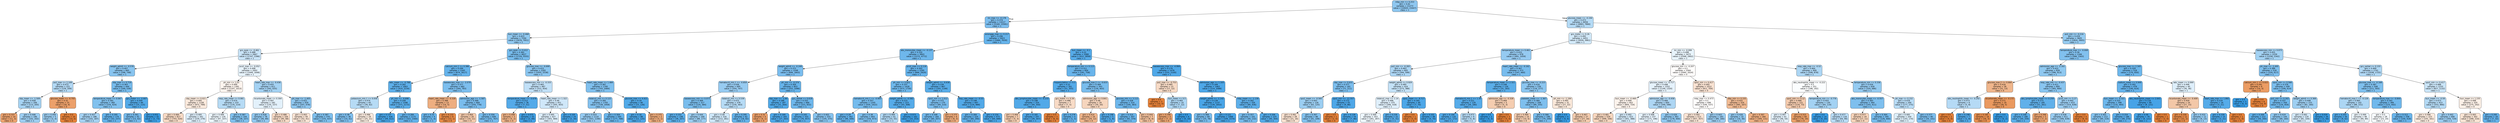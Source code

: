 digraph Tree {
node [shape=box, style="filled, rounded", color="black", fontname="helvetica"] ;
edge [fontname="helvetica"] ;
0 [label="mbp_min <= 0.253\ngini = 0.42\nsamples = 21273\nvalue = [10043, 23447]\nclass = 1", fillcolor="#8ec7f0"] ;
1 [label="inr_max <= -0.178\ngini = 0.374\nsamples = 13217\nvalue = [5160, 15581]\nclass = 1", fillcolor="#7bbdee"] ;
0 -> 1 [labeldistance=2.5, labelangle=45, headlabel="True"] ;
2 [label="bun_mean <= -0.468\ngini = 0.423\nsamples = 7294\nvalue = [3476, 7951]\nclass = 1", fillcolor="#90c8f0"] ;
1 -> 2 ;
3 [label="gcs_eyes <= -0.461\ngini = 0.488\nsamples = 2667\nvalue = [1747, 2396]\nclass = 1", fillcolor="#c9e4f8"] ;
2 -> 3 ;
4 [label="weight_admit <= -0.576\ngini = 0.407\nsamples = 665\nvalue = [298, 748]\nclass = 1", fillcolor="#88c4ef"] ;
3 -> 4 ;
5 [label="po2_max <= 2.109\ngini = 0.472\nsamples = 221\nvalue = [129, 209]\nclass = 1", fillcolor="#b3d9f5"] ;
4 -> 5 ;
6 [label="sbp_mean <= -1.509\ngini = 0.458\nsamples = 206\nvalue = [113, 205]\nclass = 1", fillcolor="#a6d3f3"] ;
5 -> 6 ;
7 [label="gini = 0.337\nsamples = 10\nvalue = [11, 3]\nclass = 0", fillcolor="#eca36f"] ;
6 -> 7 ;
8 [label="gini = 0.446\nsamples = 196\nvalue = [102, 202]\nclass = 1", fillcolor="#9dcef2"] ;
6 -> 8 ;
9 [label="glucose_mean <= -0.755\ngini = 0.32\nsamples = 15\nvalue = [16, 4]\nclass = 0", fillcolor="#eca06a"] ;
5 -> 9 ;
10 [label="gini = 0.444\nsamples = 5\nvalue = [2, 4]\nclass = 1", fillcolor="#9ccef2"] ;
9 -> 10 ;
11 [label="gini = 0.0\nsamples = 10\nvalue = [14, 0]\nclass = 0", fillcolor="#e58139"] ;
9 -> 11 ;
12 [label="sbp_max <= 0.719\ngini = 0.363\nsamples = 444\nvalue = [169, 539]\nclass = 1", fillcolor="#77bced"] ;
4 -> 12 ;
13 [label="temperature_mean <= 0.067\ngini = 0.391\nsamples = 360\nvalue = [154, 424]\nclass = 1", fillcolor="#81c1ee"] ;
12 -> 13 ;
14 [label="gini = 0.457\nsamples = 186\nvalue = [102, 187]\nclass = 1", fillcolor="#a5d2f3"] ;
13 -> 14 ;
15 [label="gini = 0.295\nsamples = 174\nvalue = [52, 237]\nclass = 1", fillcolor="#64b3eb"] ;
13 -> 15 ;
16 [label="gcs_motor <= -2.007\ngini = 0.204\nsamples = 84\nvalue = [15, 115]\nclass = 1", fillcolor="#53aae8"] ;
12 -> 16 ;
17 [label="gini = 0.361\nsamples = 42\nvalue = [13, 42]\nclass = 1", fillcolor="#76bbed"] ;
16 -> 17 ;
18 [label="gini = 0.052\nsamples = 42\nvalue = [2, 73]\nclass = 1", fillcolor="#3ea0e6"] ;
16 -> 18 ;
19 [label="pco2_max <= -0.052\ngini = 0.498\nsamples = 2002\nvalue = [1449, 1648]\nclass = 1", fillcolor="#e7f3fc"] ;
3 -> 19 ;
20 [label="ph_min <= 1.03\ngini = 0.499\nsamples = 1391\nvalue = [1107, 1013]\nclass = 0", fillcolor="#fdf4ee"] ;
19 -> 20 ;
21 [label="sbp_mean <= 0.021\ngini = 0.495\nsamples = 1158\nvalue = [972, 799]\nclass = 0", fillcolor="#fae9dc"] ;
20 -> 21 ;
22 [label="gini = 0.484\nsamples = 817\nvalue = [743, 520]\nclass = 0", fillcolor="#f7d9c4"] ;
21 -> 22 ;
23 [label="gini = 0.495\nsamples = 341\nvalue = [229, 279]\nclass = 1", fillcolor="#dcedfa"] ;
21 -> 23 ;
24 [label="resp_rate_mean <= 0.081\ngini = 0.474\nsamples = 233\nvalue = [135, 214]\nclass = 1", fillcolor="#b6dbf5"] ;
20 -> 24 ;
25 [label="gini = 0.499\nsamples = 129\nvalue = [97, 107]\nclass = 1", fillcolor="#ecf6fd"] ;
24 -> 25 ;
26 [label="gini = 0.387\nsamples = 104\nvalue = [38, 107]\nclass = 1", fillcolor="#7fc0ee"] ;
24 -> 26 ;
27 [label="heart_rate_max <= -0.436\ngini = 0.455\nsamples = 611\nvalue = [342, 635]\nclass = 1", fillcolor="#a4d2f3"] ;
19 -> 27 ;
28 [label="bicarbonate_mean <= 0.304\ngini = 0.497\nsamples = 182\nvalue = [135, 157]\nclass = 1", fillcolor="#e3f1fb"] ;
27 -> 28 ;
29 [label="gini = 0.428\nsamples = 78\nvalue = [40, 89]\nclass = 1", fillcolor="#92c9f1"] ;
28 -> 29 ;
30 [label="gini = 0.486\nsamples = 104\nvalue = [95, 68]\nclass = 0", fillcolor="#f8dbc7"] ;
28 -> 30 ;
31 [label="ph_max <= -1.405\ngini = 0.422\nsamples = 429\nvalue = [207, 478]\nclass = 1", fillcolor="#8fc7f0"] ;
27 -> 31 ;
32 [label="gini = 0.493\nsamples = 59\nvalue = [52, 41]\nclass = 0", fillcolor="#fae4d5"] ;
31 -> 32 ;
33 [label="gini = 0.387\nsamples = 370\nvalue = [155, 437]\nclass = 1", fillcolor="#7fc0ee"] ;
31 -> 33 ;
34 [label="gcs_eyes <= 0.412\ngini = 0.362\nsamples = 4627\nvalue = [1729, 5555]\nclass = 1", fillcolor="#77bced"] ;
2 -> 34 ;
35 [label="calcium_min.1 <= 0.386\ngini = 0.299\nsamples = 2345\nvalue = [674, 3017]\nclass = 1", fillcolor="#65b3eb"] ;
34 -> 35 ;
36 [label="wbc_mean <= -0.788\ngini = 0.262\nsamples = 1663\nvalue = [410, 2234]\nclass = 1", fillcolor="#5dafea"] ;
35 -> 36 ;
37 [label="potassium_min.1 <= 0.056\ngini = 0.474\nsamples = 65\nvalue = [39, 62]\nclass = 1", fillcolor="#b6dbf5"] ;
36 -> 37 ;
38 [label="gini = 0.38\nsamples = 36\nvalue = [14, 41]\nclass = 1", fillcolor="#7dbeee"] ;
37 -> 38 ;
39 [label="gini = 0.496\nsamples = 29\nvalue = [25, 21]\nclass = 0", fillcolor="#fbebdf"] ;
37 -> 39 ;
40 [label="ph_min <= -0.698\ngini = 0.249\nsamples = 1598\nvalue = [371, 2172]\nclass = 1", fillcolor="#5baee9"] ;
36 -> 40 ;
41 [label="gini = 0.137\nsamples = 426\nvalue = [49, 612]\nclass = 1", fillcolor="#49a5e7"] ;
40 -> 41 ;
42 [label="gini = 0.284\nsamples = 1172\nvalue = [322, 1560]\nclass = 1", fillcolor="#62b1ea"] ;
40 -> 42 ;
43 [label="baseexcess_max <= -2.079\ngini = 0.377\nsamples = 682\nvalue = [264, 783]\nclass = 1", fillcolor="#7cbeee"] ;
35 -> 43 ;
44 [label="heart_rate_mean <= -0.328\ngini = 0.388\nsamples = 13\nvalue = [14, 5]\nclass = 0", fillcolor="#eeae80"] ;
43 -> 44 ;
45 [label="gini = 0.32\nsamples = 4\nvalue = [1, 4]\nclass = 1", fillcolor="#6ab6ec"] ;
44 -> 45 ;
46 [label="gini = 0.133\nsamples = 9\nvalue = [13, 1]\nclass = 0", fillcolor="#e78b48"] ;
44 -> 46 ;
47 [label="admission_age <= -1.587\ngini = 0.368\nsamples = 669\nvalue = [250, 778]\nclass = 1", fillcolor="#79bced"] ;
43 -> 47 ;
48 [label="gini = 0.464\nsamples = 20\nvalue = [19, 11]\nclass = 0", fillcolor="#f4caac"] ;
47 -> 48 ;
49 [label="gini = 0.356\nsamples = 649\nvalue = [231, 767]\nclass = 1", fillcolor="#75bbed"] ;
47 -> 49 ;
50 [label="glucose_max <= -0.699\ngini = 0.415\nsamples = 2282\nvalue = [1055, 2538]\nclass = 1", fillcolor="#8bc6f0"] ;
34 -> 50 ;
51 [label="baseexcess_min <= -0.333\ngini = 0.483\nsamples = 487\nvalue = [312, 454]\nclass = 1", fillcolor="#c1e0f7"] ;
50 -> 51 ;
52 [label="temperature_mean <= -0.678\ngini = 0.212\nsamples = 36\nvalue = [7, 51]\nclass = 1", fillcolor="#54aae9"] ;
51 -> 52 ;
53 [label="gini = 0.408\nsamples = 3\nvalue = [5, 2]\nclass = 0", fillcolor="#efb388"] ;
52 -> 53 ;
54 [label="gini = 0.075\nsamples = 33\nvalue = [2, 49]\nclass = 1", fillcolor="#41a1e6"] ;
52 -> 54 ;
55 [label="heart_rate_mean <= 1.322\ngini = 0.49\nsamples = 451\nvalue = [305, 403]\nclass = 1", fillcolor="#cfe7f9"] ;
51 -> 55 ;
56 [label="gini = 0.495\nsamples = 427\nvalue = [303, 369]\nclass = 1", fillcolor="#dcedfa"] ;
55 -> 56 ;
57 [label="gini = 0.105\nsamples = 24\nvalue = [2, 34]\nclass = 1", fillcolor="#45a3e7"] ;
55 -> 57 ;
58 [label="heart_rate_mean <= 1.484\ngini = 0.387\nsamples = 1795\nvalue = [743, 2084]\nclass = 1", fillcolor="#80c0ee"] ;
50 -> 58 ;
59 [label="totalco2_min <= 0.122\ngini = 0.395\nsamples = 1705\nvalue = [728, 1958]\nclass = 1", fillcolor="#83c1ef"] ;
58 -> 59 ;
60 [label="gini = 0.433\nsamples = 1110\nvalue = [551, 1190]\nclass = 1", fillcolor="#95caf1"] ;
59 -> 60 ;
61 [label="gini = 0.304\nsamples = 595\nvalue = [177, 768]\nclass = 1", fillcolor="#67b4eb"] ;
59 -> 61 ;
62 [label="glucose_max <= 4.421\ngini = 0.19\nsamples = 90\nvalue = [15, 126]\nclass = 1", fillcolor="#51a9e8"] ;
58 -> 62 ;
63 [label="gini = 0.16\nsamples = 88\nvalue = [12, 125]\nclass = 1", fillcolor="#4ca6e7"] ;
62 -> 63 ;
64 [label="gini = 0.375\nsamples = 2\nvalue = [3, 1]\nclass = 0", fillcolor="#eeab7b"] ;
62 -> 64 ;
65 [label="aniongap_max <= 0.217\ngini = 0.296\nsamples = 5923\nvalue = [1684, 7630]\nclass = 1", fillcolor="#65b3eb"] ;
1 -> 65 ;
66 [label="abs_monocytes_mean <= -0.137\ngini = 0.332\nsamples = 3843\nvalue = [1272, 4772]\nclass = 1", fillcolor="#6eb7ec"] ;
65 -> 66 ;
67 [label="weight_admit <= -0.249\ngini = 0.372\nsamples = 1548\nvalue = [606, 1843]\nclass = 1", fillcolor="#7abdee"] ;
66 -> 67 ;
68 [label="hematocrit_min.1 <= -0.859\ngini = 0.436\nsamples = 695\nvalue = [354, 747]\nclass = 1", fillcolor="#97cbf1"] ;
67 -> 68 ;
69 [label="baseexcess_min <= 0.073\ngini = 0.369\nsamples = 317\nvalue = [124, 384]\nclass = 1", fillcolor="#79bded"] ;
68 -> 69 ;
70 [label="gini = 0.252\nsamples = 148\nvalue = [36, 207]\nclass = 1", fillcolor="#5baeea"] ;
69 -> 70 ;
71 [label="gini = 0.444\nsamples = 169\nvalue = [88, 177]\nclass = 1", fillcolor="#9bcef2"] ;
69 -> 71 ;
72 [label="totalco2_min <= 0.539\ngini = 0.475\nsamples = 378\nvalue = [230, 363]\nclass = 1", fillcolor="#b6dbf5"] ;
68 -> 72 ;
73 [label="gini = 0.49\nsamples = 316\nvalue = [212, 281]\nclass = 1", fillcolor="#cee7f9"] ;
72 -> 73 ;
74 [label="gini = 0.295\nsamples = 62\nvalue = [18, 82]\nclass = 1", fillcolor="#64b3eb"] ;
72 -> 74 ;
75 [label="ph_min <= -0.374\ngini = 0.304\nsamples = 853\nvalue = [252, 1096]\nclass = 1", fillcolor="#67b4eb"] ;
67 -> 75 ;
76 [label="sbp_max <= -1.84\ngini = 0.188\nsamples = 187\nvalue = [31, 264]\nclass = 1", fillcolor="#50a9e8"] ;
75 -> 76 ;
77 [label="gini = 0.32\nsamples = 4\nvalue = [4, 1]\nclass = 0", fillcolor="#eca06a"] ;
76 -> 77 ;
78 [label="gini = 0.169\nsamples = 183\nvalue = [27, 263]\nclass = 1", fillcolor="#4da7e8"] ;
76 -> 78 ;
79 [label="gcs_verbal <= 0.618\ngini = 0.332\nsamples = 666\nvalue = [221, 832]\nclass = 1", fillcolor="#6eb7ec"] ;
75 -> 79 ;
80 [label="gini = 0.245\nsamples = 333\nvalue = [76, 457]\nclass = 1", fillcolor="#5aade9"] ;
79 -> 80 ;
81 [label="gini = 0.402\nsamples = 333\nvalue = [145, 375]\nclass = 1", fillcolor="#86c3ef"] ;
79 -> 81 ;
82 [label="pco2_max <= 0.118\ngini = 0.302\nsamples = 2295\nvalue = [666, 2929]\nclass = 1", fillcolor="#66b3eb"] ;
66 -> 82 ;
83 [label="ph_min <= 0.922\ngini = 0.337\nsamples = 1428\nvalue = [473, 1730]\nclass = 1", fillcolor="#6fb8ec"] ;
82 -> 83 ;
84 [label="hematocrit_min.1 <= -0.993\ngini = 0.357\nsamples = 1205\nvalue = [430, 1422]\nclass = 1", fillcolor="#75bbed"] ;
83 -> 84 ;
85 [label="gini = 0.29\nsamples = 362\nvalue = [96, 449]\nclass = 1", fillcolor="#63b2eb"] ;
84 -> 85 ;
86 [label="gini = 0.38\nsamples = 843\nvalue = [334, 973]\nclass = 1", fillcolor="#7dbfee"] ;
84 -> 86 ;
87 [label="weight_admit <= -0.582\ngini = 0.215\nsamples = 223\nvalue = [43, 308]\nclass = 1", fillcolor="#55abe9"] ;
83 -> 87 ;
88 [label="gini = 0.469\nsamples = 61\nvalue = [33, 55]\nclass = 1", fillcolor="#b0d8f5"] ;
87 -> 88 ;
89 [label="gini = 0.073\nsamples = 162\nvalue = [10, 253]\nclass = 1", fillcolor="#41a1e6"] ;
87 -> 89 ;
90 [label="weight_admit <= -0.636\ngini = 0.239\nsamples = 867\nvalue = [193, 1199]\nclass = 1", fillcolor="#59ade9"] ;
82 -> 90 ;
91 [label="spo2_min <= 1.012\ngini = 0.372\nsamples = 170\nvalue = [69, 210]\nclass = 1", fillcolor="#7abdee"] ;
90 -> 91 ;
92 [label="gini = 0.348\nsamples = 164\nvalue = [60, 207]\nclass = 1", fillcolor="#72b9ed"] ;
91 -> 92 ;
93 [label="gini = 0.375\nsamples = 6\nvalue = [9, 3]\nclass = 0", fillcolor="#eeab7b"] ;
91 -> 93 ;
94 [label="resp_rate_mean <= -0.53\ngini = 0.198\nsamples = 697\nvalue = [124, 989]\nclass = 1", fillcolor="#52a9e8"] ;
90 -> 94 ;
95 [label="gini = 0.284\nsamples = 224\nvalue = [60, 290]\nclass = 1", fillcolor="#62b1ea"] ;
94 -> 95 ;
96 [label="gini = 0.154\nsamples = 473\nvalue = [64, 699]\nclass = 1", fillcolor="#4ba6e7"] ;
94 -> 96 ;
97 [label="bun_mean <= -0.1\ngini = 0.22\nsamples = 2080\nvalue = [412, 2858]\nclass = 1", fillcolor="#56abe9"] ;
65 -> 97 ;
98 [label="temperature_min <= 0.113\ngini = 0.311\nsamples = 604\nvalue = [181, 758]\nclass = 1", fillcolor="#68b4eb"] ;
97 -> 98 ;
99 [label="hispanic/latino <= 0.5\ngini = 0.22\nsamples = 261\nvalue = [51, 355]\nclass = 1", fillcolor="#55abe9"] ;
98 -> 99 ;
100 [label="abs_lymphocytes_mean <= -0.233\ngini = 0.198\nsamples = 254\nvalue = [44, 350]\nclass = 1", fillcolor="#52a9e8"] ;
99 -> 100 ;
101 [label="gini = 0.469\nsamples = 7\nvalue = [5, 3]\nclass = 0", fillcolor="#f5cdb0"] ;
100 -> 101 ;
102 [label="gini = 0.182\nsamples = 247\nvalue = [39, 347]\nclass = 1", fillcolor="#4fa8e8"] ;
100 -> 102 ;
103 [label="gcs_motor <= 0.26\ngini = 0.486\nsamples = 7\nvalue = [7, 5]\nclass = 0", fillcolor="#f8dbc6"] ;
99 -> 103 ;
104 [label="gini = 0.0\nsamples = 3\nvalue = [6, 0]\nclass = 0", fillcolor="#e58139"] ;
103 -> 104 ;
105 [label="gini = 0.278\nsamples = 4\nvalue = [1, 5]\nclass = 1", fillcolor="#61b1ea"] ;
103 -> 105 ;
106 [label="glucose_max.2 <= -0.633\ngini = 0.369\nsamples = 343\nvalue = [130, 403]\nclass = 1", fillcolor="#79bded"] ;
98 -> 106 ;
107 [label="admission_age <= 0.841\ngini = 0.48\nsamples = 29\nvalue = [30, 20]\nclass = 0", fillcolor="#f6d5bd"] ;
106 -> 107 ;
108 [label="gini = 0.414\nsamples = 24\nvalue = [29, 12]\nclass = 0", fillcolor="#f0b58b"] ;
107 -> 108 ;
109 [label="gini = 0.198\nsamples = 5\nvalue = [1, 8]\nclass = 1", fillcolor="#52a9e8"] ;
107 -> 109 ;
110 [label="glucose_min <= 3.112\ngini = 0.328\nsamples = 314\nvalue = [100, 383]\nclass = 1", fillcolor="#6db7ec"] ;
106 -> 110 ;
111 [label="gini = 0.314\nsamples = 307\nvalue = [92, 379]\nclass = 1", fillcolor="#69b5eb"] ;
110 -> 111 ;
112 [label="gini = 0.444\nsamples = 7\nvalue = [8, 4]\nclass = 0", fillcolor="#f2c09c"] ;
110 -> 112 ;
113 [label="baseexcess_max <= -4.994\ngini = 0.179\nsamples = 1476\nvalue = [231, 2100]\nclass = 1", fillcolor="#4fa8e8"] ;
97 -> 113 ;
114 [label="po2_max <= -0.753\ngini = 0.485\nsamples = 13\nvalue = [17, 12]\nclass = 0", fillcolor="#f7dac5"] ;
113 -> 114 ;
115 [label="gini = 0.0\nsamples = 3\nvalue = [10, 0]\nclass = 0", fillcolor="#e58139"] ;
114 -> 115 ;
116 [label="bun_mean <= 0.5\ngini = 0.465\nsamples = 10\nvalue = [7, 12]\nclass = 1", fillcolor="#acd6f4"] ;
114 -> 116 ;
117 [label="gini = 0.346\nsamples = 4\nvalue = [7, 2]\nclass = 0", fillcolor="#eca572"] ;
116 -> 117 ;
118 [label="gini = 0.0\nsamples = 6\nvalue = [0, 10]\nclass = 1", fillcolor="#399de5"] ;
116 -> 118 ;
119 [label="admission_age <= 1.103\ngini = 0.169\nsamples = 1463\nvalue = [214, 2088]\nclass = 1", fillcolor="#4da7e8"] ;
113 -> 119 ;
120 [label="weight_admit <= -1.142\ngini = 0.139\nsamples = 1137\nvalue = [134, 1652]\nclass = 1", fillcolor="#49a5e7"] ;
119 -> 120 ;
121 [label="gini = 0.368\nsamples = 69\nvalue = [25, 78]\nclass = 1", fillcolor="#78bced"] ;
120 -> 121 ;
122 [label="gini = 0.121\nsamples = 1068\nvalue = [109, 1574]\nclass = 1", fillcolor="#47a4e7"] ;
120 -> 122 ;
123 [label="mbp_mean <= -1.139\ngini = 0.262\nsamples = 326\nvalue = [80, 436]\nclass = 1", fillcolor="#5dafea"] ;
119 -> 123 ;
124 [label="gini = 0.357\nsamples = 101\nvalue = [40, 132]\nclass = 1", fillcolor="#75bbed"] ;
123 -> 124 ;
125 [label="gini = 0.206\nsamples = 225\nvalue = [40, 304]\nclass = 1", fillcolor="#53aae8"] ;
123 -> 125 ;
126 [label="glucose_mean <= -0.194\ngini = 0.473\nsamples = 8056\nvalue = [4883, 7866]\nclass = 1", fillcolor="#b4daf5"] ;
0 -> 126 [labeldistance=2.5, labelangle=-45, headlabel="False"] ;
127 [label="gcs_motor <= 0.26\ngini = 0.492\nsamples = 4451\nvalue = [3059, 3961]\nclass = 1", fillcolor="#d2e9f9"] ;
126 -> 127 ;
128 [label="temperature_mean <= 0.461\ngini = 0.433\nsamples = 978\nvalue = [491, 1059]\nclass = 1", fillcolor="#95caf1"] ;
127 -> 128 ;
129 [label="po2_min <= -0.283\ngini = 0.463\nsamples = 605\nvalue = [344, 599]\nclass = 1", fillcolor="#abd5f4"] ;
128 -> 129 ;
130 [label="sbp_max <= 0.631\ngini = 0.377\nsamples = 181\nvalue = [71, 211]\nclass = 1", fillcolor="#7cbeee"] ;
129 -> 130 ;
131 [label="spo2_mean <= -0.565\ngini = 0.443\nsamples = 126\nvalue = [62, 125]\nclass = 1", fillcolor="#9bcef2"] ;
130 -> 131 ;
132 [label="gini = 0.491\nsamples = 28\nvalue = [21, 16]\nclass = 0", fillcolor="#f9e1d0"] ;
131 -> 132 ;
133 [label="gini = 0.397\nsamples = 98\nvalue = [41, 109]\nclass = 1", fillcolor="#83c2ef"] ;
131 -> 133 ;
134 [label="spo2_min <= -11.557\ngini = 0.172\nsamples = 55\nvalue = [9, 86]\nclass = 1", fillcolor="#4ea7e8"] ;
130 -> 134 ;
135 [label="gini = 0.0\nsamples = 1\nvalue = [2, 0]\nclass = 0", fillcolor="#e58139"] ;
134 -> 135 ;
136 [label="gini = 0.139\nsamples = 54\nvalue = [7, 86]\nclass = 1", fillcolor="#49a5e7"] ;
134 -> 136 ;
137 [label="weight_admit <= 0.929\ngini = 0.485\nsamples = 424\nvalue = [273, 388]\nclass = 1", fillcolor="#c4e2f7"] ;
129 -> 137 ;
138 [label="totalco2_max <= 1.14\ngini = 0.496\nsamples = 375\nvalue = [266, 318]\nclass = 1", fillcolor="#dfeffb"] ;
137 -> 138 ;
139 [label="gini = 0.499\nsamples = 353\nvalue = [261, 287]\nclass = 1", fillcolor="#edf6fd"] ;
138 -> 139 ;
140 [label="gini = 0.239\nsamples = 22\nvalue = [5, 31]\nclass = 1", fillcolor="#59ade9"] ;
138 -> 140 ;
141 [label="spo2_mean <= -9.717\ngini = 0.165\nsamples = 49\nvalue = [7, 70]\nclass = 1", fillcolor="#4da7e8"] ;
137 -> 141 ;
142 [label="gini = 0.0\nsamples = 1\nvalue = [3, 0]\nclass = 0", fillcolor="#e58139"] ;
141 -> 142 ;
143 [label="gini = 0.102\nsamples = 48\nvalue = [4, 70]\nclass = 1", fillcolor="#44a3e6"] ;
141 -> 143 ;
144 [label="heart_rate_mean <= -0.162\ngini = 0.367\nsamples = 373\nvalue = [147, 460]\nclass = 1", fillcolor="#78bced"] ;
128 -> 144 ;
145 [label="temperature_mean <= 2.321\ngini = 0.248\nsamples = 134\nvalue = [31, 183]\nclass = 1", fillcolor="#5baee9"] ;
144 -> 145 ;
146 [label="hematocrit_min.1 <= 1.34\ngini = 0.221\nsamples = 129\nvalue = [26, 180]\nclass = 1", fillcolor="#56abe9"] ;
145 -> 146 ;
147 [label="gini = 0.194\nsamples = 120\nvalue = [21, 172]\nclass = 1", fillcolor="#51a9e8"] ;
146 -> 147 ;
148 [label="gini = 0.473\nsamples = 9\nvalue = [5, 8]\nclass = 1", fillcolor="#b5daf5"] ;
146 -> 148 ;
149 [label="admission_age <= -0.328\ngini = 0.469\nsamples = 5\nvalue = [5, 3]\nclass = 0", fillcolor="#f5cdb0"] ;
145 -> 149 ;
150 [label="gini = 0.0\nsamples = 2\nvalue = [0, 3]\nclass = 1", fillcolor="#399de5"] ;
149 -> 150 ;
151 [label="gini = 0.0\nsamples = 3\nvalue = [5, 0]\nclass = 0", fillcolor="#e58139"] ;
149 -> 151 ;
152 [label="glucose_max <= -0.223\ngini = 0.416\nsamples = 239\nvalue = [116, 277]\nclass = 1", fillcolor="#8cc6f0"] ;
144 -> 152 ;
153 [label="platelets_mean <= -1.367\ngini = 0.384\nsamples = 208\nvalue = [89, 255]\nclass = 1", fillcolor="#7ebfee"] ;
152 -> 153 ;
154 [label="gini = 0.469\nsamples = 10\nvalue = [10, 6]\nclass = 0", fillcolor="#f5cdb0"] ;
153 -> 154 ;
155 [label="gini = 0.366\nsamples = 198\nvalue = [79, 249]\nclass = 1", fillcolor="#78bced"] ;
153 -> 155 ;
156 [label="ph_min <= -1.184\ngini = 0.495\nsamples = 31\nvalue = [27, 22]\nclass = 0", fillcolor="#fae8da"] ;
152 -> 156 ;
157 [label="gini = 0.0\nsamples = 4\nvalue = [0, 6]\nclass = 1", fillcolor="#399de5"] ;
156 -> 157 ;
158 [label="gini = 0.467\nsamples = 27\nvalue = [27, 16]\nclass = 0", fillcolor="#f4ccae"] ;
156 -> 158 ;
159 [label="inr_min <= -0.099\ngini = 0.498\nsamples = 3473\nvalue = [2568, 2902]\nclass = 1", fillcolor="#e8f4fc"] ;
127 -> 159 ;
160 [label="glucose_min <= -0.207\ngini = 0.5\nsamples = 2564\nvalue = [2060, 2024]\nclass = 0", fillcolor="#fffdfc"] ;
159 -> 160 ;
161 [label="glucose_mean <= -0.717\ngini = 0.498\nsamples = 1552\nvalue = [1149, 1320]\nclass = 1", fillcolor="#e5f2fc"] ;
160 -> 161 ;
162 [label="bun_mean <= -0.468\ngini = 0.499\nsamples = 952\nvalue = [800, 724]\nclass = 0", fillcolor="#fdf3ec"] ;
161 -> 162 ;
163 [label="gini = 0.481\nsamples = 529\nvalue = [499, 336]\nclass = 0", fillcolor="#f7d6be"] ;
162 -> 163 ;
164 [label="gini = 0.492\nsamples = 423\nvalue = [301, 388]\nclass = 1", fillcolor="#d3e9f9"] ;
162 -> 164 ;
165 [label="admission_age <= -0.458\ngini = 0.466\nsamples = 600\nvalue = [349, 596]\nclass = 1", fillcolor="#add6f4"] ;
161 -> 165 ;
166 [label="gini = 0.498\nsamples = 237\nvalue = [171, 196]\nclass = 1", fillcolor="#e6f2fc"] ;
165 -> 166 ;
167 [label="gini = 0.426\nsamples = 363\nvalue = [178, 400]\nclass = 1", fillcolor="#91c9f1"] ;
165 -> 167 ;
168 [label="spo2_min <= 0.417\ngini = 0.492\nsamples = 1012\nvalue = [911, 704]\nclass = 0", fillcolor="#f9e2d2"] ;
160 -> 168 ;
169 [label="mbp_max <= 0.473\ngini = 0.5\nsamples = 696\nvalue = [546, 537]\nclass = 0", fillcolor="#fffdfc"] ;
168 -> 169 ;
170 [label="gini = 0.492\nsamples = 513\nvalue = [457, 357]\nclass = 0", fillcolor="#f9e3d4"] ;
169 -> 170 ;
171 [label="gini = 0.443\nsamples = 183\nvalue = [89, 180]\nclass = 1", fillcolor="#9bcdf2"] ;
169 -> 171 ;
172 [label="dbp_min <= 0.155\ngini = 0.431\nsamples = 316\nvalue = [365, 167]\nclass = 0", fillcolor="#f1bb94"] ;
168 -> 172 ;
173 [label="gini = 0.426\nsamples = 32\nvalue = [16, 36]\nclass = 1", fillcolor="#91c9f1"] ;
172 -> 173 ;
174 [label="gini = 0.397\nsamples = 284\nvalue = [349, 131]\nclass = 0", fillcolor="#efb083"] ;
172 -> 174 ;
175 [label="resp_rate_max <= -0.52\ngini = 0.464\nsamples = 909\nvalue = [508, 878]\nclass = 1", fillcolor="#acd6f4"] ;
159 -> 175 ;
176 [label="abs_neutrophils_mean <= -0.222\ngini = 0.5\nsamples = 251\nvalue = [188, 192]\nclass = 1", fillcolor="#fbfdfe"] ;
175 -> 176 ;
177 [label="spo2_min <= 0.12\ngini = 0.466\nsamples = 121\nvalue = [124, 73]\nclass = 0", fillcolor="#f4cbae"] ;
176 -> 177 ;
178 [label="gini = 0.497\nsamples = 61\nvalue = [46, 54]\nclass = 1", fillcolor="#e2f0fb"] ;
177 -> 178 ;
179 [label="gini = 0.315\nsamples = 60\nvalue = [78, 19]\nclass = 0", fillcolor="#eba069"] ;
177 -> 179 ;
180 [label="temperature_min <= -0.776\ngini = 0.455\nsamples = 130\nvalue = [64, 119]\nclass = 1", fillcolor="#a3d2f3"] ;
176 -> 180 ;
181 [label="gini = 0.0\nsamples = 14\nvalue = [0, 20]\nclass = 1", fillcolor="#399de5"] ;
180 -> 181 ;
182 [label="gini = 0.477\nsamples = 116\nvalue = [64, 99]\nclass = 1", fillcolor="#b9dcf6"] ;
180 -> 182 ;
183 [label="temperature_min <= 0.336\ngini = 0.434\nsamples = 658\nvalue = [320, 686]\nclass = 1", fillcolor="#95cbf1"] ;
175 -> 183 ;
184 [label="abs_monocytes_mean <= -0.557\ngini = 0.383\nsamples = 364\nvalue = [143, 411]\nclass = 1", fillcolor="#7ebfee"] ;
183 -> 184 ;
185 [label="gini = 0.477\nsamples = 19\nvalue = [17, 11]\nclass = 0", fillcolor="#f6d3b9"] ;
184 -> 185 ;
186 [label="gini = 0.364\nsamples = 345\nvalue = [126, 400]\nclass = 1", fillcolor="#77bced"] ;
184 -> 186 ;
187 [label="ph_max <= 0.152\ngini = 0.476\nsamples = 294\nvalue = [177, 275]\nclass = 1", fillcolor="#b8dcf6"] ;
183 -> 187 ;
188 [label="gini = 0.495\nsamples = 204\nvalue = [143, 174]\nclass = 1", fillcolor="#dceefa"] ;
187 -> 188 ;
189 [label="gini = 0.377\nsamples = 90\nvalue = [34, 101]\nclass = 1", fillcolor="#7cbeee"] ;
187 -> 189 ;
190 [label="po2_min <= -0.216\ngini = 0.434\nsamples = 3605\nvalue = [1824, 3905]\nclass = 1", fillcolor="#95cbf1"] ;
126 -> 190 ;
191 [label="temperature_max <= -0.008\ngini = 0.39\nsamples = 1346\nvalue = [566, 1563]\nclass = 1", fillcolor="#81c0ee"] ;
190 -> 191 ;
192 [label="admission_age <= -2.161\ngini = 0.422\nsamples = 828\nvalue = [396, 913]\nclass = 1", fillcolor="#8fc8f0"] ;
191 -> 192 ;
193 [label="glucose_max.2 <= 0.664\ngini = 0.416\nsamples = 28\nvalue = [31, 13]\nclass = 0", fillcolor="#f0b68c"] ;
192 -> 193 ;
194 [label="abs_neutrophils_mean <= -0.242\ngini = 0.473\nsamples = 9\nvalue = [5, 8]\nclass = 1", fillcolor="#b5daf5"] ;
193 -> 194 ;
195 [label="gini = 0.0\nsamples = 2\nvalue = [4, 0]\nclass = 0", fillcolor="#e58139"] ;
194 -> 195 ;
196 [label="gini = 0.198\nsamples = 7\nvalue = [1, 8]\nclass = 1", fillcolor="#52a9e8"] ;
194 -> 196 ;
197 [label="bicarbonate_mean <= -0.172\ngini = 0.271\nsamples = 19\nvalue = [26, 5]\nclass = 0", fillcolor="#ea995f"] ;
193 -> 197 ;
198 [label="gini = 0.185\nsamples = 18\nvalue = [26, 3]\nclass = 0", fillcolor="#e89050"] ;
197 -> 198 ;
199 [label="gini = 0.0\nsamples = 1\nvalue = [0, 2]\nclass = 1", fillcolor="#399de5"] ;
197 -> 199 ;
200 [label="resp_rate_min <= -0.437\ngini = 0.411\nsamples = 800\nvalue = [365, 900]\nclass = 1", fillcolor="#89c5f0"] ;
192 -> 200 ;
201 [label="abs_lymphocytes_mean <= 0.259\ngini = 0.273\nsamples = 185\nvalue = [51, 261]\nclass = 1", fillcolor="#60b0ea"] ;
200 -> 201 ;
202 [label="gini = 0.248\nsamples = 180\nvalue = [44, 259]\nclass = 1", fillcolor="#5baee9"] ;
201 -> 202 ;
203 [label="gini = 0.346\nsamples = 5\nvalue = [7, 2]\nclass = 0", fillcolor="#eca572"] ;
201 -> 203 ;
204 [label="pco2_min <= 5.27\ngini = 0.442\nsamples = 615\nvalue = [314, 639]\nclass = 1", fillcolor="#9acdf2"] ;
200 -> 204 ;
205 [label="gini = 0.438\nsamples = 611\nvalue = [306, 639]\nclass = 1", fillcolor="#98ccf1"] ;
204 -> 205 ;
206 [label="gini = 0.0\nsamples = 4\nvalue = [8, 0]\nclass = 0", fillcolor="#e58139"] ;
204 -> 206 ;
207 [label="glucose_max <= 2.345\ngini = 0.329\nsamples = 518\nvalue = [170, 650]\nclass = 1", fillcolor="#6db7ec"] ;
191 -> 207 ;
208 [label="sodium_mean <= 0.949\ngini = 0.302\nsamples = 478\nvalue = [140, 614]\nclass = 1", fillcolor="#66b3eb"] ;
207 -> 208 ;
209 [label="bun_mean <= -0.321\ngini = 0.333\nsamples = 398\nvalue = [132, 493]\nclass = 1", fillcolor="#6eb7ec"] ;
208 -> 209 ;
210 [label="gini = 0.401\nsamples = 212\nvalue = [84, 219]\nclass = 1", fillcolor="#85c3ef"] ;
209 -> 210 ;
211 [label="gini = 0.254\nsamples = 186\nvalue = [48, 274]\nclass = 1", fillcolor="#5caeea"] ;
209 -> 211 ;
212 [label="abs_neutrophils_mean <= 2.641\ngini = 0.116\nsamples = 80\nvalue = [8, 121]\nclass = 1", fillcolor="#46a3e7"] ;
208 -> 212 ;
213 [label="gini = 0.09\nsamples = 79\nvalue = [6, 121]\nclass = 1", fillcolor="#43a2e6"] ;
212 -> 213 ;
214 [label="gini = 0.0\nsamples = 1\nvalue = [2, 0]\nclass = 0", fillcolor="#e58139"] ;
212 -> 214 ;
215 [label="wbc_mean <= 0.069\ngini = 0.496\nsamples = 40\nvalue = [30, 36]\nclass = 1", fillcolor="#deeffb"] ;
207 -> 215 ;
216 [label="bicarbonate_mean <= -0.409\ngini = 0.459\nsamples = 24\nvalue = [27, 15]\nclass = 0", fillcolor="#f3c7a7"] ;
215 -> 216 ;
217 [label="gini = 0.159\nsamples = 12\nvalue = [21, 2]\nclass = 0", fillcolor="#e78d4c"] ;
216 -> 217 ;
218 [label="gini = 0.432\nsamples = 12\nvalue = [6, 13]\nclass = 1", fillcolor="#94caf1"] ;
216 -> 218 ;
219 [label="heart_rate_max <= 1.892\ngini = 0.219\nsamples = 16\nvalue = [3, 21]\nclass = 1", fillcolor="#55abe9"] ;
215 -> 219 ;
220 [label="gini = 0.159\nsamples = 15\nvalue = [2, 21]\nclass = 1", fillcolor="#4ca6e7"] ;
219 -> 220 ;
221 [label="gini = 0.0\nsamples = 1\nvalue = [1, 0]\nclass = 0", fillcolor="#e58139"] ;
219 -> 221 ;
222 [label="baseexcess_min <= 0.073\ngini = 0.455\nsamples = 2259\nvalue = [1258, 2342]\nclass = 1", fillcolor="#a3d2f3"] ;
190 -> 222 ;
223 [label="ph_max <= -2.495\ngini = 0.388\nsamples = 518\nvalue = [220, 617]\nclass = 1", fillcolor="#80c0ee"] ;
222 -> 223 ;
224 [label="calcium_min.1 <= 0.022\ngini = 0.291\nsamples = 9\nvalue = [14, 3]\nclass = 0", fillcolor="#eb9c63"] ;
223 -> 224 ;
225 [label="gini = 0.0\nsamples = 3\nvalue = [0, 3]\nclass = 1", fillcolor="#399de5"] ;
224 -> 225 ;
226 [label="gini = 0.0\nsamples = 6\nvalue = [14, 0]\nclass = 0", fillcolor="#e58139"] ;
224 -> 226 ;
227 [label="spo2_min <= 0.566\ngini = 0.376\nsamples = 509\nvalue = [206, 614]\nclass = 1", fillcolor="#7bbeee"] ;
223 -> 227 ;
228 [label="po2_min <= 0.302\ngini = 0.337\nsamples = 356\nvalue = [124, 454]\nclass = 1", fillcolor="#6fb8ec"] ;
227 -> 228 ;
229 [label="gini = 0.269\nsamples = 212\nvalue = [56, 294]\nclass = 1", fillcolor="#5fb0ea"] ;
228 -> 229 ;
230 [label="gini = 0.419\nsamples = 144\nvalue = [68, 160]\nclass = 1", fillcolor="#8dc7f0"] ;
228 -> 230 ;
231 [label="weight_admit <= 0.369\ngini = 0.448\nsamples = 153\nvalue = [82, 160]\nclass = 1", fillcolor="#9ecff2"] ;
227 -> 231 ;
232 [label="gini = 0.492\nsamples = 119\nvalue = [81, 104]\nclass = 1", fillcolor="#d3e9f9"] ;
231 -> 232 ;
233 [label="gini = 0.034\nsamples = 34\nvalue = [1, 56]\nclass = 1", fillcolor="#3d9fe5"] ;
231 -> 233 ;
234 [label="gcs_verbal <= 0.155\ngini = 0.469\nsamples = 1741\nvalue = [1038, 1725]\nclass = 1", fillcolor="#b0d8f5"] ;
222 -> 234 ;
235 [label="glucose_max <= -0.168\ngini = 0.387\nsamples = 508\nvalue = [211, 593]\nclass = 1", fillcolor="#7fc0ee"] ;
234 -> 235 ;
236 [label="hematocrit_max.1 <= -0.128\ngini = 0.465\nsamples = 142\nvalue = [88, 151]\nclass = 1", fillcolor="#acd6f4"] ;
235 -> 236 ;
237 [label="gini = 0.202\nsamples = 44\nvalue = [8, 62]\nclass = 1", fillcolor="#53aae8"] ;
236 -> 237 ;
238 [label="gini = 0.499\nsamples = 98\nvalue = [80, 89]\nclass = 1", fillcolor="#ebf5fc"] ;
236 -> 238 ;
239 [label="temperature_max <= -0.844\ngini = 0.341\nsamples = 366\nvalue = [123, 442]\nclass = 1", fillcolor="#70b8ec"] ;
235 -> 239 ;
240 [label="gini = 0.5\nsamples = 28\nvalue = [23, 24]\nclass = 1", fillcolor="#f7fbfe"] ;
239 -> 240 ;
241 [label="gini = 0.312\nsamples = 338\nvalue = [100, 418]\nclass = 1", fillcolor="#68b4eb"] ;
239 -> 241 ;
242 [label="spo2_min <= 0.417\ngini = 0.488\nsamples = 1233\nvalue = [827, 1132]\nclass = 1", fillcolor="#cae5f8"] ;
234 -> 242 ;
243 [label="bun_mean <= -0.59\ngini = 0.473\nsamples = 913\nvalue = [552, 890]\nclass = 1", fillcolor="#b4daf5"] ;
242 -> 243 ;
244 [label="gini = 0.496\nsamples = 223\nvalue = [193, 161]\nclass = 0", fillcolor="#fbeade"] ;
243 -> 244 ;
245 [label="gini = 0.442\nsamples = 690\nvalue = [359, 729]\nclass = 1", fillcolor="#9bcdf2"] ;
243 -> 245 ;
246 [label="bun_mean <= 1.235\ngini = 0.498\nsamples = 320\nvalue = [275, 242]\nclass = 0", fillcolor="#fcf0e7"] ;
242 -> 246 ;
247 [label="gini = 0.493\nsamples = 302\nvalue = [268, 210]\nclass = 0", fillcolor="#f9e4d4"] ;
246 -> 247 ;
248 [label="gini = 0.295\nsamples = 18\nvalue = [7, 32]\nclass = 1", fillcolor="#64b2eb"] ;
246 -> 248 ;
}